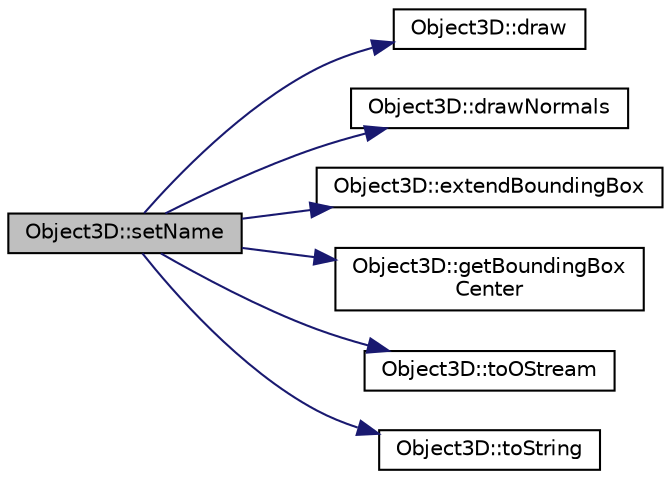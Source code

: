 digraph "Object3D::setName"
{
  edge [fontname="Helvetica",fontsize="10",labelfontname="Helvetica",labelfontsize="10"];
  node [fontname="Helvetica",fontsize="10",shape=record];
  rankdir="LR";
  Node1 [label="Object3D::setName",height=0.2,width=0.4,color="black", fillcolor="grey75", style="filled", fontcolor="black"];
  Node1 -> Node2 [color="midnightblue",fontsize="10",style="solid",fontname="Helvetica"];
  Node2 [label="Object3D::draw",height=0.2,width=0.4,color="black", fillcolor="white", style="filled",URL="$classObject3D.html#a684fd3d4f083db533f855430e97d19f7"];
  Node1 -> Node3 [color="midnightblue",fontsize="10",style="solid",fontname="Helvetica"];
  Node3 [label="Object3D::drawNormals",height=0.2,width=0.4,color="black", fillcolor="white", style="filled",URL="$classObject3D.html#a821f2ce108f100575befb2355cd3cd0f"];
  Node1 -> Node4 [color="midnightblue",fontsize="10",style="solid",fontname="Helvetica"];
  Node4 [label="Object3D::extendBoundingBox",height=0.2,width=0.4,color="black", fillcolor="white", style="filled",URL="$classObject3D.html#a3b86fbd9b122140b1ed68461abb1e583"];
  Node1 -> Node5 [color="midnightblue",fontsize="10",style="solid",fontname="Helvetica"];
  Node5 [label="Object3D::getBoundingBox\lCenter",height=0.2,width=0.4,color="black", fillcolor="white", style="filled",URL="$classObject3D.html#a0f8f06be2cdbaac07e7f3de6143ffe85"];
  Node1 -> Node6 [color="midnightblue",fontsize="10",style="solid",fontname="Helvetica"];
  Node6 [label="Object3D::toOStream",height=0.2,width=0.4,color="black", fillcolor="white", style="filled",URL="$classObject3D.html#aa98582d326ed1d3d8987f44a542efa65"];
  Node1 -> Node7 [color="midnightblue",fontsize="10",style="solid",fontname="Helvetica"];
  Node7 [label="Object3D::toString",height=0.2,width=0.4,color="black", fillcolor="white", style="filled",URL="$classObject3D.html#a1847587421f8a45650632dc4358f163f"];
}
